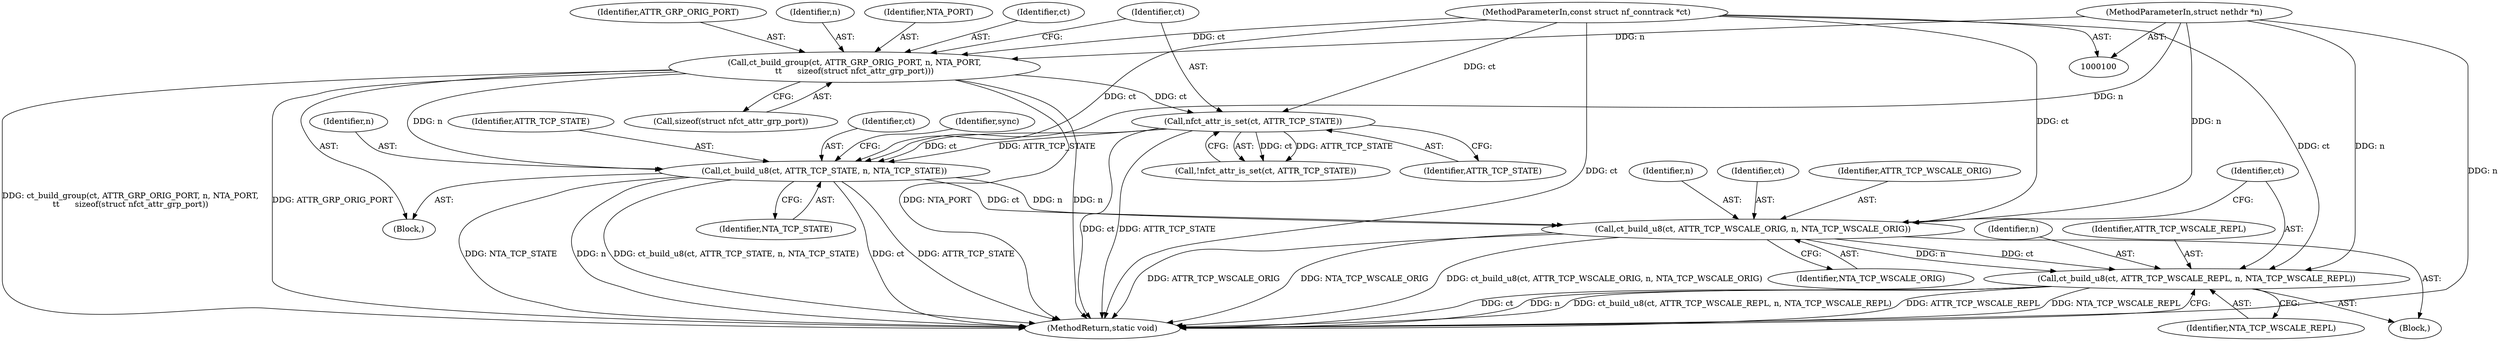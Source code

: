 digraph "1_netfilter_c392c159605956c7bd4a264ab4490e2b2704c0cd_2@pointer" {
"1000117" [label="(Call,ct_build_u8(ct, ATTR_TCP_STATE, n, NTA_TCP_STATE))"];
"1000113" [label="(Call,nfct_attr_is_set(ct, ATTR_TCP_STATE))"];
"1000104" [label="(Call,ct_build_group(ct, ATTR_GRP_ORIG_PORT, n, NTA_PORT,\n\t\t      sizeof(struct nfct_attr_grp_port)))"];
"1000101" [label="(MethodParameterIn,const struct nf_conntrack *ct)"];
"1000102" [label="(MethodParameterIn,struct nethdr *n)"];
"1000128" [label="(Call,ct_build_u8(ct, ATTR_TCP_WSCALE_ORIG, n, NTA_TCP_WSCALE_ORIG))"];
"1000133" [label="(Call,ct_build_u8(ct, ATTR_TCP_WSCALE_REPL, n, NTA_TCP_WSCALE_REPL))"];
"1000106" [label="(Identifier,ATTR_GRP_ORIG_PORT)"];
"1000112" [label="(Call,!nfct_attr_is_set(ct, ATTR_TCP_STATE))"];
"1000113" [label="(Call,nfct_attr_is_set(ct, ATTR_TCP_STATE))"];
"1000114" [label="(Identifier,ct)"];
"1000101" [label="(MethodParameterIn,const struct nf_conntrack *ct)"];
"1000118" [label="(Identifier,ct)"];
"1000125" [label="(Identifier,sync)"];
"1000128" [label="(Call,ct_build_u8(ct, ATTR_TCP_WSCALE_ORIG, n, NTA_TCP_WSCALE_ORIG))"];
"1000107" [label="(Identifier,n)"];
"1000108" [label="(Identifier,NTA_PORT)"];
"1000133" [label="(Call,ct_build_u8(ct, ATTR_TCP_WSCALE_REPL, n, NTA_TCP_WSCALE_REPL))"];
"1000103" [label="(Block,)"];
"1000109" [label="(Call,sizeof(struct nfct_attr_grp_port))"];
"1000131" [label="(Identifier,n)"];
"1000136" [label="(Identifier,n)"];
"1000138" [label="(MethodReturn,static void)"];
"1000115" [label="(Identifier,ATTR_TCP_STATE)"];
"1000129" [label="(Identifier,ct)"];
"1000137" [label="(Identifier,NTA_TCP_WSCALE_REPL)"];
"1000121" [label="(Identifier,NTA_TCP_STATE)"];
"1000102" [label="(MethodParameterIn,struct nethdr *n)"];
"1000105" [label="(Identifier,ct)"];
"1000104" [label="(Call,ct_build_group(ct, ATTR_GRP_ORIG_PORT, n, NTA_PORT,\n\t\t      sizeof(struct nfct_attr_grp_port)))"];
"1000130" [label="(Identifier,ATTR_TCP_WSCALE_ORIG)"];
"1000134" [label="(Identifier,ct)"];
"1000135" [label="(Identifier,ATTR_TCP_WSCALE_REPL)"];
"1000132" [label="(Identifier,NTA_TCP_WSCALE_ORIG)"];
"1000127" [label="(Block,)"];
"1000117" [label="(Call,ct_build_u8(ct, ATTR_TCP_STATE, n, NTA_TCP_STATE))"];
"1000120" [label="(Identifier,n)"];
"1000119" [label="(Identifier,ATTR_TCP_STATE)"];
"1000117" -> "1000103"  [label="AST: "];
"1000117" -> "1000121"  [label="CFG: "];
"1000118" -> "1000117"  [label="AST: "];
"1000119" -> "1000117"  [label="AST: "];
"1000120" -> "1000117"  [label="AST: "];
"1000121" -> "1000117"  [label="AST: "];
"1000125" -> "1000117"  [label="CFG: "];
"1000117" -> "1000138"  [label="DDG: ct_build_u8(ct, ATTR_TCP_STATE, n, NTA_TCP_STATE)"];
"1000117" -> "1000138"  [label="DDG: ct"];
"1000117" -> "1000138"  [label="DDG: ATTR_TCP_STATE"];
"1000117" -> "1000138"  [label="DDG: NTA_TCP_STATE"];
"1000117" -> "1000138"  [label="DDG: n"];
"1000113" -> "1000117"  [label="DDG: ct"];
"1000113" -> "1000117"  [label="DDG: ATTR_TCP_STATE"];
"1000101" -> "1000117"  [label="DDG: ct"];
"1000104" -> "1000117"  [label="DDG: n"];
"1000102" -> "1000117"  [label="DDG: n"];
"1000117" -> "1000128"  [label="DDG: ct"];
"1000117" -> "1000128"  [label="DDG: n"];
"1000113" -> "1000112"  [label="AST: "];
"1000113" -> "1000115"  [label="CFG: "];
"1000114" -> "1000113"  [label="AST: "];
"1000115" -> "1000113"  [label="AST: "];
"1000112" -> "1000113"  [label="CFG: "];
"1000113" -> "1000138"  [label="DDG: ct"];
"1000113" -> "1000138"  [label="DDG: ATTR_TCP_STATE"];
"1000113" -> "1000112"  [label="DDG: ct"];
"1000113" -> "1000112"  [label="DDG: ATTR_TCP_STATE"];
"1000104" -> "1000113"  [label="DDG: ct"];
"1000101" -> "1000113"  [label="DDG: ct"];
"1000104" -> "1000103"  [label="AST: "];
"1000104" -> "1000109"  [label="CFG: "];
"1000105" -> "1000104"  [label="AST: "];
"1000106" -> "1000104"  [label="AST: "];
"1000107" -> "1000104"  [label="AST: "];
"1000108" -> "1000104"  [label="AST: "];
"1000109" -> "1000104"  [label="AST: "];
"1000114" -> "1000104"  [label="CFG: "];
"1000104" -> "1000138"  [label="DDG: NTA_PORT"];
"1000104" -> "1000138"  [label="DDG: n"];
"1000104" -> "1000138"  [label="DDG: ct_build_group(ct, ATTR_GRP_ORIG_PORT, n, NTA_PORT,\n\t\t      sizeof(struct nfct_attr_grp_port))"];
"1000104" -> "1000138"  [label="DDG: ATTR_GRP_ORIG_PORT"];
"1000101" -> "1000104"  [label="DDG: ct"];
"1000102" -> "1000104"  [label="DDG: n"];
"1000101" -> "1000100"  [label="AST: "];
"1000101" -> "1000138"  [label="DDG: ct"];
"1000101" -> "1000128"  [label="DDG: ct"];
"1000101" -> "1000133"  [label="DDG: ct"];
"1000102" -> "1000100"  [label="AST: "];
"1000102" -> "1000138"  [label="DDG: n"];
"1000102" -> "1000128"  [label="DDG: n"];
"1000102" -> "1000133"  [label="DDG: n"];
"1000128" -> "1000127"  [label="AST: "];
"1000128" -> "1000132"  [label="CFG: "];
"1000129" -> "1000128"  [label="AST: "];
"1000130" -> "1000128"  [label="AST: "];
"1000131" -> "1000128"  [label="AST: "];
"1000132" -> "1000128"  [label="AST: "];
"1000134" -> "1000128"  [label="CFG: "];
"1000128" -> "1000138"  [label="DDG: ATTR_TCP_WSCALE_ORIG"];
"1000128" -> "1000138"  [label="DDG: NTA_TCP_WSCALE_ORIG"];
"1000128" -> "1000138"  [label="DDG: ct_build_u8(ct, ATTR_TCP_WSCALE_ORIG, n, NTA_TCP_WSCALE_ORIG)"];
"1000128" -> "1000133"  [label="DDG: ct"];
"1000128" -> "1000133"  [label="DDG: n"];
"1000133" -> "1000127"  [label="AST: "];
"1000133" -> "1000137"  [label="CFG: "];
"1000134" -> "1000133"  [label="AST: "];
"1000135" -> "1000133"  [label="AST: "];
"1000136" -> "1000133"  [label="AST: "];
"1000137" -> "1000133"  [label="AST: "];
"1000138" -> "1000133"  [label="CFG: "];
"1000133" -> "1000138"  [label="DDG: ct"];
"1000133" -> "1000138"  [label="DDG: n"];
"1000133" -> "1000138"  [label="DDG: ct_build_u8(ct, ATTR_TCP_WSCALE_REPL, n, NTA_TCP_WSCALE_REPL)"];
"1000133" -> "1000138"  [label="DDG: ATTR_TCP_WSCALE_REPL"];
"1000133" -> "1000138"  [label="DDG: NTA_TCP_WSCALE_REPL"];
}

